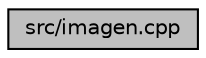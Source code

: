 digraph "src/imagen.cpp"
{
  edge [fontname="Helvetica",fontsize="10",labelfontname="Helvetica",labelfontsize="10"];
  node [fontname="Helvetica",fontsize="10",shape=record];
  Node31 [label="src/imagen.cpp",height=0.2,width=0.4,color="black", fillcolor="grey75", style="filled", fontcolor="black"];
}
